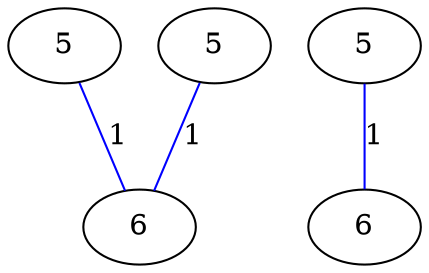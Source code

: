 graph G {
	0 [label="5"];
	1 [label="5"];
	2 [label="5"];
	3 [label="6"];
	4 [label="6"];
	0 -- 3 [label="1", color=blue];
	1 -- 3 [label="1", color=blue];
	2 -- 4 [label="1", color=blue];
}